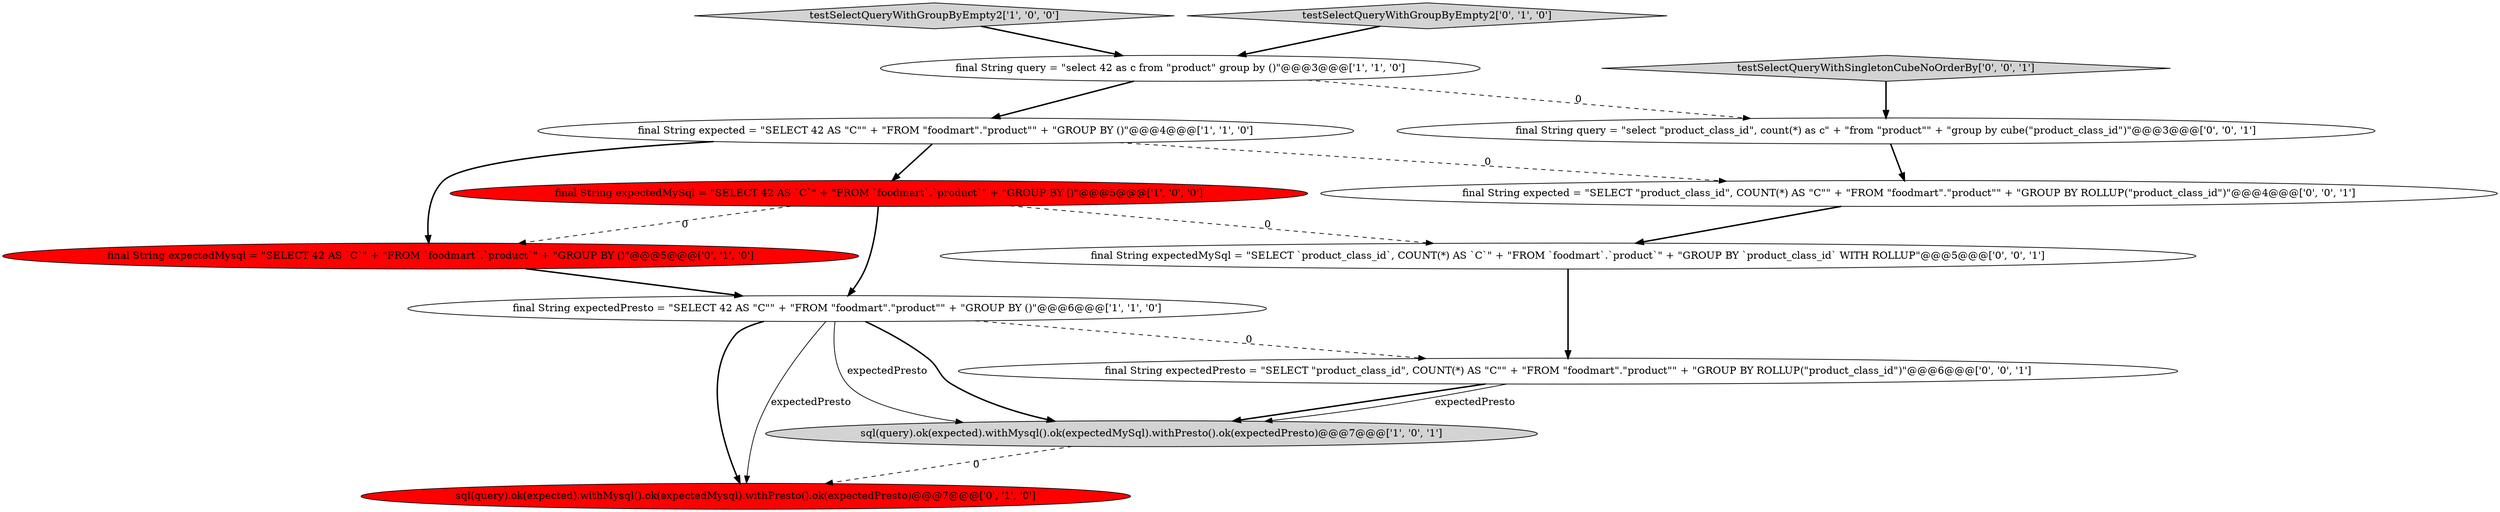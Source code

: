 digraph {
13 [style = filled, label = "testSelectQueryWithSingletonCubeNoOrderBy['0', '0', '1']", fillcolor = lightgray, shape = diamond image = "AAA0AAABBB3BBB"];
6 [style = filled, label = "sql(query).ok(expected).withMysql().ok(expectedMysql).withPresto().ok(expectedPresto)@@@7@@@['0', '1', '0']", fillcolor = red, shape = ellipse image = "AAA1AAABBB2BBB"];
0 [style = filled, label = "final String expectedPresto = \"SELECT 42 AS \"C\"\" + \"FROM \"foodmart\".\"product\"\" + \"GROUP BY ()\"@@@6@@@['1', '1', '0']", fillcolor = white, shape = ellipse image = "AAA0AAABBB1BBB"];
5 [style = filled, label = "testSelectQueryWithGroupByEmpty2['1', '0', '0']", fillcolor = lightgray, shape = diamond image = "AAA0AAABBB1BBB"];
1 [style = filled, label = "final String expected = \"SELECT 42 AS \"C\"\" + \"FROM \"foodmart\".\"product\"\" + \"GROUP BY ()\"@@@4@@@['1', '1', '0']", fillcolor = white, shape = ellipse image = "AAA0AAABBB1BBB"];
10 [style = filled, label = "final String expectedMySql = \"SELECT `product_class_id`, COUNT(*) AS `C`\" + \"FROM `foodmart`.`product`\" + \"GROUP BY `product_class_id` WITH ROLLUP\"@@@5@@@['0', '0', '1']", fillcolor = white, shape = ellipse image = "AAA0AAABBB3BBB"];
11 [style = filled, label = "final String expectedPresto = \"SELECT \"product_class_id\", COUNT(*) AS \"C\"\" + \"FROM \"foodmart\".\"product\"\" + \"GROUP BY ROLLUP(\"product_class_id\")\"@@@6@@@['0', '0', '1']", fillcolor = white, shape = ellipse image = "AAA0AAABBB3BBB"];
9 [style = filled, label = "final String expected = \"SELECT \"product_class_id\", COUNT(*) AS \"C\"\" + \"FROM \"foodmart\".\"product\"\" + \"GROUP BY ROLLUP(\"product_class_id\")\"@@@4@@@['0', '0', '1']", fillcolor = white, shape = ellipse image = "AAA0AAABBB3BBB"];
3 [style = filled, label = "final String query = \"select 42 as c from \"product\" group by ()\"@@@3@@@['1', '1', '0']", fillcolor = white, shape = ellipse image = "AAA0AAABBB1BBB"];
12 [style = filled, label = "final String query = \"select \"product_class_id\", count(*) as c\" + \"from \"product\"\" + \"group by cube(\"product_class_id\")\"@@@3@@@['0', '0', '1']", fillcolor = white, shape = ellipse image = "AAA0AAABBB3BBB"];
8 [style = filled, label = "final String expectedMysql = \"SELECT 42 AS `C`\" + \"FROM `foodmart`.`product`\" + \"GROUP BY ()\"@@@5@@@['0', '1', '0']", fillcolor = red, shape = ellipse image = "AAA1AAABBB2BBB"];
7 [style = filled, label = "testSelectQueryWithGroupByEmpty2['0', '1', '0']", fillcolor = lightgray, shape = diamond image = "AAA0AAABBB2BBB"];
2 [style = filled, label = "final String expectedMySql = \"SELECT 42 AS `C`\" + \"FROM `foodmart`.`product`\" + \"GROUP BY ()\"@@@5@@@['1', '0', '0']", fillcolor = red, shape = ellipse image = "AAA1AAABBB1BBB"];
4 [style = filled, label = "sql(query).ok(expected).withMysql().ok(expectedMySql).withPresto().ok(expectedPresto)@@@7@@@['1', '0', '1']", fillcolor = lightgray, shape = ellipse image = "AAA0AAABBB1BBB"];
5->3 [style = bold, label=""];
1->8 [style = bold, label=""];
3->1 [style = bold, label=""];
0->4 [style = solid, label="expectedPresto"];
0->6 [style = bold, label=""];
11->4 [style = bold, label=""];
1->9 [style = dashed, label="0"];
0->6 [style = solid, label="expectedPresto"];
0->11 [style = dashed, label="0"];
9->10 [style = bold, label=""];
4->6 [style = dashed, label="0"];
12->9 [style = bold, label=""];
11->4 [style = solid, label="expectedPresto"];
2->8 [style = dashed, label="0"];
7->3 [style = bold, label=""];
2->10 [style = dashed, label="0"];
8->0 [style = bold, label=""];
2->0 [style = bold, label=""];
13->12 [style = bold, label=""];
3->12 [style = dashed, label="0"];
0->4 [style = bold, label=""];
1->2 [style = bold, label=""];
10->11 [style = bold, label=""];
}
